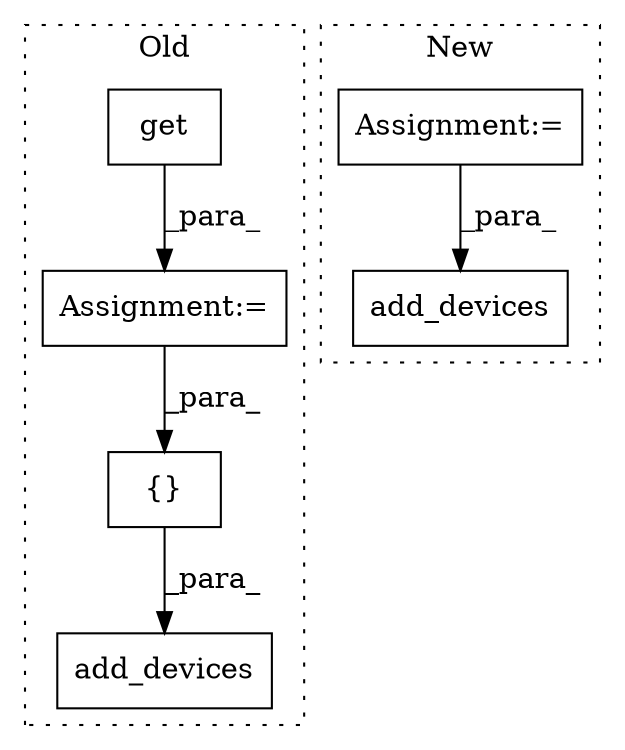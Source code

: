 digraph G {
subgraph cluster0 {
1 [label="get" a="32" s="1934,1951" l="4,1" shape="box"];
4 [label="Assignment:=" a="7" s="1913" l="1" shape="box"];
5 [label="{}" a="4" s="1989,2039" l="1,1" shape="box"];
6 [label="add_devices" a="32" s="1968,2040" l="12,1" shape="box"];
label = "Old";
style="dotted";
}
subgraph cluster1 {
2 [label="add_devices" a="32" s="2181,2200" l="12,1" shape="box"];
3 [label="Assignment:=" a="7" s="1846" l="88" shape="box"];
label = "New";
style="dotted";
}
1 -> 4 [label="_para_"];
3 -> 2 [label="_para_"];
4 -> 5 [label="_para_"];
5 -> 6 [label="_para_"];
}